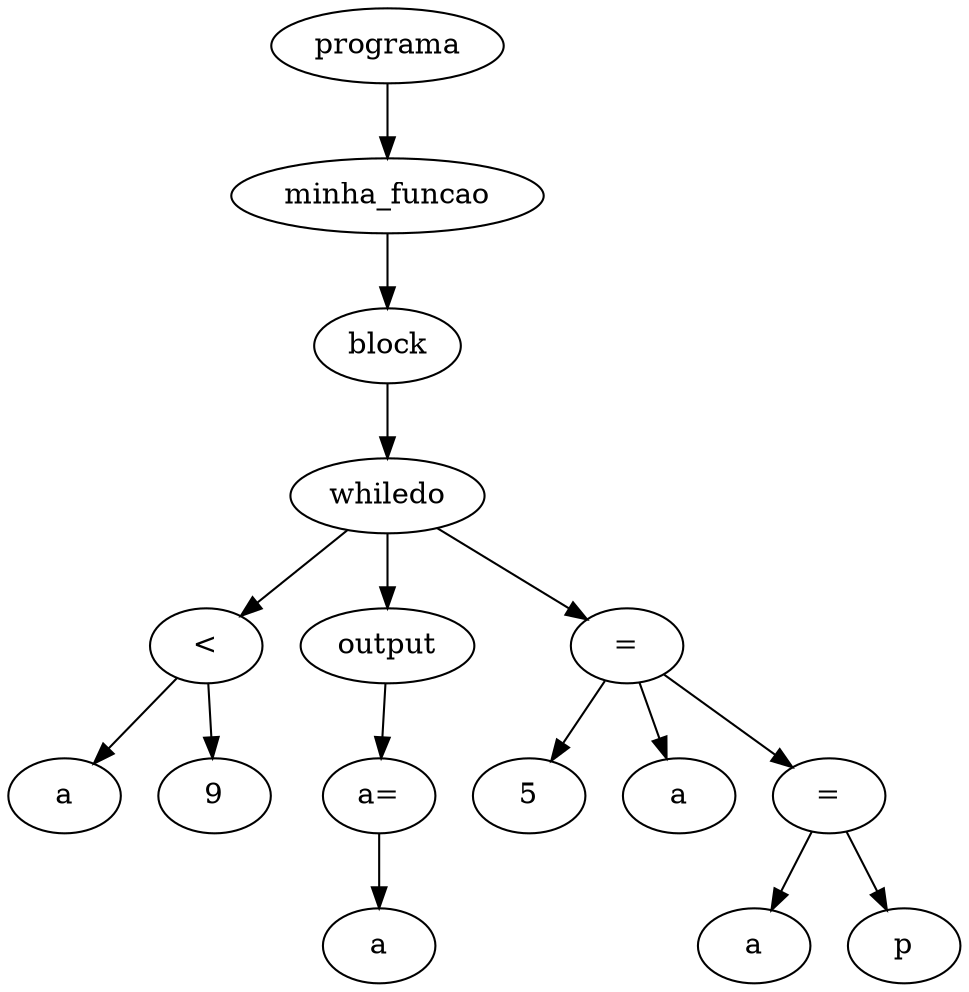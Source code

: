 digraph G {
node_0x1e3ab80 [label="a"]
node_0x1e3fa40 [label="9"]
node_0x1e3fa70 [label="<"]
node_0x1e3fa70 -> node_0x1e3ab80
node_0x1e3fa70 -> node_0x1e3fa40
node_0x1e4e630 [label="a="]
node_0x1e4e6a0 [label="a"]
node_0x1e4e630 -> node_0x1e4e6a0
node_0x1e4e6f0 [label="output"]
node_0x1e4e6f0 -> node_0x1e4e630
node_0x1e4e740 [label="whiledo"]
node_0x1e4e740 -> node_0x1e3fa70
node_0x1e4e740 -> node_0x1e4e6f0
node_0x1e53660 [label="5"]
node_0x1e53690 [label="="]
node_0x1e536c0 [label="a"]
node_0x1e53690 -> node_0x1e536c0
node_0x1e53690 -> node_0x1e53660
node_0x1e585e0 [label="a"]
node_0x1e58610 [label="="]
node_0x1e58640 [label="p"]
node_0x1e58610 -> node_0x1e58640
node_0x1e58610 -> node_0x1e585e0
node_0x1e53690 -> node_0x1e58610
node_0x1e4e740 -> node_0x1e53690
node_0x1e58690 [label="block"]
node_0x1e58690 -> node_0x1e4e740
node_0x1e586e0 [label="minha_funcao"]
node_0x1e586e0 -> node_0x1e58690
node_0x1e58730 [label="programa"]
node_0x1e58730 -> node_0x1e586e0
}
